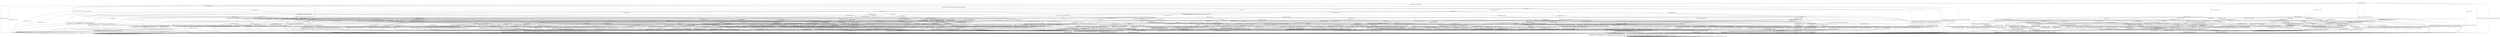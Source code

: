 digraph h23 {
s0 [label="s0"];
s1 [label="s1"];
s2 [label="s2"];
s6 [label="s6"];
s8 [label="s8"];
s20 [label="s20"];
s36 [label="s36"];
s79 [label="s79"];
s3 [label="s3"];
s4 [label="s4"];
s7 [label="s7"];
s9 [label="s9"];
s15 [label="s15"];
s16 [label="s16"];
s25 [label="s25"];
s28 [label="s28"];
s57 [label="s57"];
s58 [label="s58"];
s80 [label="s80"];
s84 [label="s84"];
s86 [label="s86"];
s90 [label="s90"];
s94 [label="s94"];
s5 [label="s5"];
s10 [label="s10"];
s21 [label="s21"];
s22 [label="s22"];
s26 [label="s26"];
s27 [label="s27"];
s31 [label="s31"];
s38 [label="s38"];
s54 [label="s54"];
s60 [label="s60"];
s62 [label="s62"];
s81 [label="s81"];
s82 [label="s82"];
s83 [label="s83"];
s85 [label="s85"];
s87 [label="s87"];
s91 [label="s91"];
s92 [label="s92"];
s93 [label="s93"];
s95 [label="s95"];
s97 [label="s97"];
s11 [label="s11"];
s12 [label="s12"];
s17 [label="s17"];
s40 [label="s40"];
s43 [label="s43"];
s55 [label="s55"];
s59 [label="s59"];
s61 [label="s61"];
s63 [label="s63"];
s64 [label="s64"];
s65 [label="s65"];
s67 [label="s67"];
s88 [label="s88"];
s89 [label="s89"];
s96 [label="s96"];
s98 [label="s98"];
s99 [label="s99"];
s13 [label="s13"];
s14 [label="s14"];
s18 [label="s18"];
s19 [label="s19"];
s23 [label="s23"];
s24 [label="s24"];
s29 [label="s29"];
s30 [label="s30"];
s32 [label="s32"];
s37 [label="s37"];
s44 [label="s44"];
s68 [label="s68"];
s69 [label="s69"];
s71 [label="s71"];
s73 [label="s73"];
s33 [label="s33"];
s34 [label="s34"];
s39 [label="s39"];
s41 [label="s41"];
s42 [label="s42"];
s45 [label="s45"];
s46 [label="s46"];
s48 [label="s48"];
s49 [label="s49"];
s50 [label="s50"];
s56 [label="s56"];
s66 [label="s66"];
s70 [label="s70"];
s72 [label="s72"];
s74 [label="s74"];
s35 [label="s35"];
s47 [label="s47"];
s51 [label="s51"];
s52 [label="s52"];
s75 [label="s75"];
s76 [label="s76"];
s77 [label="s77"];
s53 [label="s53"];
s78 [label="s78"];
s0 -> s1 [label="RSA_CLIENT_HELLO / HELLO_VERIFY_REQUEST"];
s0 -> s2 [label="RSA_CLIENT_KEY_EXCHANGE / TIMEOUT"];
s0 -> s8 [label="CHANGE_CIPHER_SPEC / TIMEOUT"];
s0 -> s36 [label="FINISHED / TIMEOUT"];
s0 -> s0 [label="APPLICATION / TIMEOUT"];
s0 -> s79 [label="CERTIFICATE / TIMEOUT"];
s0 -> s20 [label="EMPTY_CERTIFICATE / TIMEOUT"];
s0 -> s36 [label="CERTIFICATE_VERIFY / TIMEOUT"];
s0 -> s6 [label="Alert(WARNING,CLOSE_NOTIFY) / TIMEOUT"];
s0 -> s6 [label="Alert(FATAL,UNEXPECTED_MESSAGE) / TIMEOUT"];
s1 -> s3 [label="RSA_CLIENT_HELLO / SERVER_HELLO,CERTIFICATE,CERTIFICATE_REQUEST,SERVER_HELLO_DONE"];
s1 -> s4 [label="RSA_CLIENT_KEY_EXCHANGE / TIMEOUT"];
s1 -> s8 [label="CHANGE_CIPHER_SPEC / TIMEOUT"];
s1 -> s9 [label="FINISHED / TIMEOUT"];
s1 -> s1 [label="APPLICATION / TIMEOUT"];
s1 -> s25 [label="CERTIFICATE / TIMEOUT"];
s1 -> s15 [label="EMPTY_CERTIFICATE / TIMEOUT"];
s1 -> s9 [label="CERTIFICATE_VERIFY / TIMEOUT"];
s1 -> s6 [label="Alert(WARNING,CLOSE_NOTIFY) / Alert(WARNING,CLOSE_NOTIFY)"];
s1 -> s6 [label="Alert(FATAL,UNEXPECTED_MESSAGE) / TIMEOUT"];
s2 -> s57 [label="RSA_CLIENT_HELLO / TIMEOUT"];
s2 -> s36 [label="RSA_CLIENT_KEY_EXCHANGE / TIMEOUT"];
s2 -> s16 [label="CHANGE_CIPHER_SPEC / TIMEOUT"];
s2 -> s28 [label="FINISHED / TIMEOUT"];
s2 -> s2 [label="APPLICATION / TIMEOUT"];
s2 -> s80 [label="CERTIFICATE / TIMEOUT"];
s2 -> s80 [label="EMPTY_CERTIFICATE / TIMEOUT"];
s2 -> s90 [label="CERTIFICATE_VERIFY / TIMEOUT"];
s2 -> s6 [label="Alert(WARNING,CLOSE_NOTIFY) / TIMEOUT"];
s2 -> s6 [label="Alert(FATAL,UNEXPECTED_MESSAGE) / TIMEOUT"];
s6 -> s7 [label="RSA_CLIENT_HELLO / TIMEOUT"];
s6 -> s7 [label="RSA_CLIENT_KEY_EXCHANGE / TIMEOUT"];
s6 -> s7 [label="CHANGE_CIPHER_SPEC / TIMEOUT"];
s6 -> s7 [label="FINISHED / TIMEOUT"];
s6 -> s7 [label="APPLICATION / TIMEOUT"];
s6 -> s7 [label="CERTIFICATE / TIMEOUT"];
s6 -> s7 [label="EMPTY_CERTIFICATE / TIMEOUT"];
s6 -> s7 [label="CERTIFICATE_VERIFY / TIMEOUT"];
s6 -> s7 [label="Alert(WARNING,CLOSE_NOTIFY) / TIMEOUT"];
s6 -> s7 [label="Alert(FATAL,UNEXPECTED_MESSAGE) / TIMEOUT"];
s8 -> s8 [label="RSA_CLIENT_HELLO / TIMEOUT"];
s8 -> s8 [label="RSA_CLIENT_KEY_EXCHANGE / TIMEOUT"];
s8 -> s8 [label="CHANGE_CIPHER_SPEC / TIMEOUT"];
s8 -> s8 [label="FINISHED / TIMEOUT"];
s8 -> s8 [label="APPLICATION / TIMEOUT"];
s8 -> s8 [label="CERTIFICATE / TIMEOUT"];
s8 -> s8 [label="EMPTY_CERTIFICATE / TIMEOUT"];
s8 -> s8 [label="CERTIFICATE_VERIFY / TIMEOUT"];
s8 -> s8 [label="Alert(WARNING,CLOSE_NOTIFY) / TIMEOUT"];
s8 -> s8 [label="Alert(FATAL,UNEXPECTED_MESSAGE) / TIMEOUT"];
s20 -> s94 [label="RSA_CLIENT_HELLO / TIMEOUT"];
s20 -> s80 [label="RSA_CLIENT_KEY_EXCHANGE / TIMEOUT"];
s20 -> s16 [label="CHANGE_CIPHER_SPEC / TIMEOUT"];
s20 -> s58 [label="FINISHED / TIMEOUT"];
s20 -> s20 [label="APPLICATION / TIMEOUT"];
s20 -> s36 [label="CERTIFICATE / TIMEOUT"];
s20 -> s36 [label="EMPTY_CERTIFICATE / TIMEOUT"];
s20 -> s84 [label="CERTIFICATE_VERIFY / TIMEOUT"];
s20 -> s6 [label="Alert(WARNING,CLOSE_NOTIFY) / TIMEOUT"];
s20 -> s6 [label="Alert(FATAL,UNEXPECTED_MESSAGE) / TIMEOUT"];
s36 -> s36 [label="RSA_CLIENT_HELLO / TIMEOUT"];
s36 -> s36 [label="RSA_CLIENT_KEY_EXCHANGE / TIMEOUT"];
s36 -> s8 [label="CHANGE_CIPHER_SPEC / TIMEOUT"];
s36 -> s36 [label="FINISHED / TIMEOUT"];
s36 -> s36 [label="APPLICATION / TIMEOUT"];
s36 -> s36 [label="CERTIFICATE / TIMEOUT"];
s36 -> s36 [label="EMPTY_CERTIFICATE / TIMEOUT"];
s36 -> s36 [label="CERTIFICATE_VERIFY / TIMEOUT"];
s36 -> s6 [label="Alert(WARNING,CLOSE_NOTIFY) / TIMEOUT"];
s36 -> s6 [label="Alert(FATAL,UNEXPECTED_MESSAGE) / TIMEOUT"];
s79 -> s79 [label="RSA_CLIENT_HELLO / TIMEOUT"];
s79 -> s86 [label="RSA_CLIENT_KEY_EXCHANGE / TIMEOUT"];
s79 -> s8 [label="CHANGE_CIPHER_SPEC / TIMEOUT"];
s79 -> s79 [label="FINISHED / TIMEOUT"];
s79 -> s79 [label="APPLICATION / TIMEOUT"];
s79 -> s36 [label="CERTIFICATE / TIMEOUT"];
s79 -> s36 [label="EMPTY_CERTIFICATE / TIMEOUT"];
s79 -> s84 [label="CERTIFICATE_VERIFY / TIMEOUT"];
s79 -> s6 [label="Alert(WARNING,CLOSE_NOTIFY) / TIMEOUT"];
s79 -> s6 [label="Alert(FATAL,UNEXPECTED_MESSAGE) / TIMEOUT"];
s3 -> s6 [label="RSA_CLIENT_HELLO / Alert(FATAL,UNEXPECTED_MESSAGE)"];
s3 -> s10 [label="RSA_CLIENT_KEY_EXCHANGE / TIMEOUT"];
s3 -> s8 [label="CHANGE_CIPHER_SPEC / TIMEOUT"];
s3 -> s9 [label="FINISHED / TIMEOUT"];
s3 -> s3 [label="APPLICATION / TIMEOUT"];
s3 -> s60 [label="CERTIFICATE / TIMEOUT"];
s3 -> s26 [label="EMPTY_CERTIFICATE / TIMEOUT"];
s3 -> s9 [label="CERTIFICATE_VERIFY / TIMEOUT"];
s3 -> s6 [label="Alert(WARNING,CLOSE_NOTIFY) / Alert(WARNING,CLOSE_NOTIFY)"];
s3 -> s6 [label="Alert(FATAL,UNEXPECTED_MESSAGE) / TIMEOUT"];
s4 -> s21 [label="RSA_CLIENT_HELLO / TIMEOUT"];
s4 -> s9 [label="RSA_CLIENT_KEY_EXCHANGE / TIMEOUT"];
s4 -> s5 [label="CHANGE_CIPHER_SPEC / TIMEOUT"];
s4 -> s22 [label="FINISHED / TIMEOUT"];
s4 -> s4 [label="APPLICATION / TIMEOUT"];
s4 -> s27 [label="CERTIFICATE / TIMEOUT"];
s4 -> s27 [label="EMPTY_CERTIFICATE / TIMEOUT"];
s4 -> s54 [label="CERTIFICATE_VERIFY / TIMEOUT"];
s4 -> s6 [label="Alert(WARNING,CLOSE_NOTIFY) / Alert(WARNING,CLOSE_NOTIFY)"];
s4 -> s6 [label="Alert(FATAL,UNEXPECTED_MESSAGE) / TIMEOUT"];
s7 -> s7 [label="RSA_CLIENT_HELLO / SOCKET_CLOSED"];
s7 -> s7 [label="RSA_CLIENT_KEY_EXCHANGE / SOCKET_CLOSED"];
s7 -> s7 [label="CHANGE_CIPHER_SPEC / SOCKET_CLOSED"];
s7 -> s7 [label="FINISHED / SOCKET_CLOSED"];
s7 -> s7 [label="APPLICATION / SOCKET_CLOSED"];
s7 -> s7 [label="CERTIFICATE / SOCKET_CLOSED"];
s7 -> s7 [label="EMPTY_CERTIFICATE / SOCKET_CLOSED"];
s7 -> s7 [label="CERTIFICATE_VERIFY / SOCKET_CLOSED"];
s7 -> s7 [label="Alert(WARNING,CLOSE_NOTIFY) / SOCKET_CLOSED"];
s7 -> s7 [label="Alert(FATAL,UNEXPECTED_MESSAGE) / SOCKET_CLOSED"];
s9 -> s9 [label="RSA_CLIENT_HELLO / TIMEOUT"];
s9 -> s9 [label="RSA_CLIENT_KEY_EXCHANGE / TIMEOUT"];
s9 -> s8 [label="CHANGE_CIPHER_SPEC / TIMEOUT"];
s9 -> s9 [label="FINISHED / TIMEOUT"];
s9 -> s9 [label="APPLICATION / TIMEOUT"];
s9 -> s9 [label="CERTIFICATE / TIMEOUT"];
s9 -> s9 [label="EMPTY_CERTIFICATE / TIMEOUT"];
s9 -> s9 [label="CERTIFICATE_VERIFY / TIMEOUT"];
s9 -> s6 [label="Alert(WARNING,CLOSE_NOTIFY) / Alert(WARNING,CLOSE_NOTIFY)"];
s9 -> s6 [label="Alert(FATAL,UNEXPECTED_MESSAGE) / TIMEOUT"];
s15 -> s38 [label="RSA_CLIENT_HELLO / TIMEOUT"];
s15 -> s27 [label="RSA_CLIENT_KEY_EXCHANGE / TIMEOUT"];
s15 -> s5 [label="CHANGE_CIPHER_SPEC / TIMEOUT"];
s15 -> s31 [label="FINISHED / TIMEOUT"];
s15 -> s15 [label="APPLICATION / TIMEOUT"];
s15 -> s9 [label="CERTIFICATE / TIMEOUT"];
s15 -> s9 [label="EMPTY_CERTIFICATE / TIMEOUT"];
s15 -> s62 [label="CERTIFICATE_VERIFY / TIMEOUT"];
s15 -> s6 [label="Alert(WARNING,CLOSE_NOTIFY) / Alert(WARNING,CLOSE_NOTIFY)"];
s15 -> s6 [label="Alert(FATAL,UNEXPECTED_MESSAGE) / TIMEOUT"];
s16 -> s6 [label="RSA_CLIENT_HELLO / TIMEOUT"];
s16 -> s6 [label="RSA_CLIENT_KEY_EXCHANGE / TIMEOUT"];
s16 -> s8 [label="CHANGE_CIPHER_SPEC / TIMEOUT"];
s16 -> s6 [label="FINISHED / TIMEOUT"];
s16 -> s16 [label="APPLICATION / TIMEOUT"];
s16 -> s6 [label="CERTIFICATE / TIMEOUT"];
s16 -> s6 [label="EMPTY_CERTIFICATE / TIMEOUT"];
s16 -> s6 [label="CERTIFICATE_VERIFY / TIMEOUT"];
s16 -> s16 [label="Alert(WARNING,CLOSE_NOTIFY) / TIMEOUT"];
s16 -> s16 [label="Alert(FATAL,UNEXPECTED_MESSAGE) / TIMEOUT"];
s25 -> s25 [label="RSA_CLIENT_HELLO / TIMEOUT"];
s25 -> s81 [label="RSA_CLIENT_KEY_EXCHANGE / TIMEOUT"];
s25 -> s8 [label="CHANGE_CIPHER_SPEC / TIMEOUT"];
s25 -> s87 [label="FINISHED / TIMEOUT"];
s25 -> s25 [label="APPLICATION / TIMEOUT"];
s25 -> s9 [label="CERTIFICATE / TIMEOUT"];
s25 -> s9 [label="EMPTY_CERTIFICATE / TIMEOUT"];
s25 -> s62 [label="CERTIFICATE_VERIFY / TIMEOUT"];
s25 -> s6 [label="Alert(WARNING,CLOSE_NOTIFY) / Alert(WARNING,CLOSE_NOTIFY)"];
s25 -> s6 [label="Alert(FATAL,UNEXPECTED_MESSAGE) / TIMEOUT"];
s28 -> s82 [label="RSA_CLIENT_HELLO / TIMEOUT"];
s28 -> s36 [label="RSA_CLIENT_KEY_EXCHANGE / TIMEOUT"];
s28 -> s16 [label="CHANGE_CIPHER_SPEC / TIMEOUT"];
s28 -> s36 [label="FINISHED / TIMEOUT"];
s28 -> s28 [label="APPLICATION / TIMEOUT"];
s28 -> s83 [label="CERTIFICATE / TIMEOUT"];
s28 -> s83 [label="EMPTY_CERTIFICATE / TIMEOUT"];
s28 -> s91 [label="CERTIFICATE_VERIFY / TIMEOUT"];
s28 -> s6 [label="Alert(WARNING,CLOSE_NOTIFY) / TIMEOUT"];
s28 -> s6 [label="Alert(FATAL,UNEXPECTED_MESSAGE) / TIMEOUT"];
s57 -> s36 [label="RSA_CLIENT_HELLO / TIMEOUT"];
s57 -> s36 [label="RSA_CLIENT_KEY_EXCHANGE / TIMEOUT"];
s57 -> s16 [label="CHANGE_CIPHER_SPEC / TIMEOUT"];
s57 -> s82 [label="FINISHED / TIMEOUT"];
s57 -> s57 [label="APPLICATION / TIMEOUT"];
s57 -> s92 [label="CERTIFICATE / TIMEOUT"];
s57 -> s92 [label="EMPTY_CERTIFICATE / TIMEOUT"];
s57 -> s90 [label="CERTIFICATE_VERIFY / TIMEOUT"];
s57 -> s6 [label="Alert(WARNING,CLOSE_NOTIFY) / TIMEOUT"];
s57 -> s6 [label="Alert(FATAL,UNEXPECTED_MESSAGE) / TIMEOUT"];
s58 -> s95 [label="RSA_CLIENT_HELLO / TIMEOUT"];
s58 -> s83 [label="RSA_CLIENT_KEY_EXCHANGE / TIMEOUT"];
s58 -> s16 [label="CHANGE_CIPHER_SPEC / TIMEOUT"];
s58 -> s36 [label="FINISHED / TIMEOUT"];
s58 -> s58 [label="APPLICATION / TIMEOUT"];
s58 -> s36 [label="CERTIFICATE / TIMEOUT"];
s58 -> s36 [label="EMPTY_CERTIFICATE / TIMEOUT"];
s58 -> s85 [label="CERTIFICATE_VERIFY / TIMEOUT"];
s58 -> s6 [label="Alert(WARNING,CLOSE_NOTIFY) / TIMEOUT"];
s58 -> s6 [label="Alert(FATAL,UNEXPECTED_MESSAGE) / TIMEOUT"];
s80 -> s92 [label="RSA_CLIENT_HELLO / TIMEOUT"];
s80 -> s36 [label="RSA_CLIENT_KEY_EXCHANGE / TIMEOUT"];
s80 -> s16 [label="CHANGE_CIPHER_SPEC / TIMEOUT"];
s80 -> s83 [label="FINISHED / TIMEOUT"];
s80 -> s80 [label="APPLICATION / TIMEOUT"];
s80 -> s36 [label="CERTIFICATE / TIMEOUT"];
s80 -> s36 [label="EMPTY_CERTIFICATE / TIMEOUT"];
s80 -> s97 [label="CERTIFICATE_VERIFY / TIMEOUT"];
s80 -> s6 [label="Alert(WARNING,CLOSE_NOTIFY) / TIMEOUT"];
s80 -> s6 [label="Alert(FATAL,UNEXPECTED_MESSAGE) / TIMEOUT"];
s84 -> s84 [label="RSA_CLIENT_HELLO / TIMEOUT"];
s84 -> s97 [label="RSA_CLIENT_KEY_EXCHANGE / TIMEOUT"];
s84 -> s16 [label="CHANGE_CIPHER_SPEC / TIMEOUT"];
s84 -> s85 [label="FINISHED / TIMEOUT"];
s84 -> s84 [label="APPLICATION / TIMEOUT"];
s84 -> s36 [label="CERTIFICATE / TIMEOUT"];
s84 -> s36 [label="EMPTY_CERTIFICATE / TIMEOUT"];
s84 -> s36 [label="CERTIFICATE_VERIFY / TIMEOUT"];
s84 -> s6 [label="Alert(WARNING,CLOSE_NOTIFY) / TIMEOUT"];
s84 -> s6 [label="Alert(FATAL,UNEXPECTED_MESSAGE) / TIMEOUT"];
s86 -> s86 [label="RSA_CLIENT_HELLO / TIMEOUT"];
s86 -> s36 [label="RSA_CLIENT_KEY_EXCHANGE / TIMEOUT"];
s86 -> s8 [label="CHANGE_CIPHER_SPEC / TIMEOUT"];
s86 -> s93 [label="FINISHED / TIMEOUT"];
s86 -> s86 [label="APPLICATION / TIMEOUT"];
s86 -> s36 [label="CERTIFICATE / TIMEOUT"];
s86 -> s36 [label="EMPTY_CERTIFICATE / TIMEOUT"];
s86 -> s97 [label="CERTIFICATE_VERIFY / TIMEOUT"];
s86 -> s6 [label="Alert(WARNING,CLOSE_NOTIFY) / TIMEOUT"];
s86 -> s6 [label="Alert(FATAL,UNEXPECTED_MESSAGE) / TIMEOUT"];
s90 -> s90 [label="RSA_CLIENT_HELLO / TIMEOUT"];
s90 -> s36 [label="RSA_CLIENT_KEY_EXCHANGE / TIMEOUT"];
s90 -> s16 [label="CHANGE_CIPHER_SPEC / TIMEOUT"];
s90 -> s91 [label="FINISHED / TIMEOUT"];
s90 -> s90 [label="APPLICATION / TIMEOUT"];
s90 -> s97 [label="CERTIFICATE / TIMEOUT"];
s90 -> s97 [label="EMPTY_CERTIFICATE / TIMEOUT"];
s90 -> s36 [label="CERTIFICATE_VERIFY / TIMEOUT"];
s90 -> s6 [label="Alert(WARNING,CLOSE_NOTIFY) / TIMEOUT"];
s90 -> s6 [label="Alert(FATAL,UNEXPECTED_MESSAGE) / TIMEOUT"];
s94 -> s36 [label="RSA_CLIENT_HELLO / TIMEOUT"];
s94 -> s92 [label="RSA_CLIENT_KEY_EXCHANGE / TIMEOUT"];
s94 -> s16 [label="CHANGE_CIPHER_SPEC / TIMEOUT"];
s94 -> s95 [label="FINISHED / TIMEOUT"];
s94 -> s94 [label="APPLICATION / TIMEOUT"];
s94 -> s36 [label="CERTIFICATE / TIMEOUT"];
s94 -> s36 [label="EMPTY_CERTIFICATE / TIMEOUT"];
s94 -> s84 [label="CERTIFICATE_VERIFY / TIMEOUT"];
s94 -> s6 [label="Alert(WARNING,CLOSE_NOTIFY) / TIMEOUT"];
s94 -> s6 [label="Alert(FATAL,UNEXPECTED_MESSAGE) / TIMEOUT"];
s5 -> s6 [label="RSA_CLIENT_HELLO / Alert(FATAL,UNEXPECTED_MESSAGE)"];
s5 -> s6 [label="RSA_CLIENT_KEY_EXCHANGE / Alert(FATAL,UNEXPECTED_MESSAGE)"];
s5 -> s8 [label="CHANGE_CIPHER_SPEC / TIMEOUT"];
s5 -> s6 [label="FINISHED / Alert(FATAL,UNEXPECTED_MESSAGE)"];
s5 -> s5 [label="APPLICATION / TIMEOUT"];
s5 -> s6 [label="CERTIFICATE / Alert(FATAL,UNEXPECTED_MESSAGE)"];
s5 -> s6 [label="EMPTY_CERTIFICATE / Alert(FATAL,UNEXPECTED_MESSAGE)"];
s5 -> s6 [label="CERTIFICATE_VERIFY / Alert(FATAL,UNEXPECTED_MESSAGE)"];
s5 -> s5 [label="Alert(WARNING,CLOSE_NOTIFY) / TIMEOUT"];
s5 -> s5 [label="Alert(FATAL,UNEXPECTED_MESSAGE) / TIMEOUT"];
s10 -> s21 [label="RSA_CLIENT_HELLO / TIMEOUT"];
s10 -> s9 [label="RSA_CLIENT_KEY_EXCHANGE / TIMEOUT"];
s10 -> s11 [label="CHANGE_CIPHER_SPEC / TIMEOUT"];
s10 -> s22 [label="FINISHED / TIMEOUT"];
s10 -> s10 [label="APPLICATION / TIMEOUT"];
s10 -> s17 [label="CERTIFICATE / TIMEOUT"];
s10 -> s61 [label="EMPTY_CERTIFICATE / TIMEOUT"];
s10 -> s12 [label="CERTIFICATE_VERIFY / TIMEOUT"];
s10 -> s6 [label="Alert(WARNING,CLOSE_NOTIFY) / Alert(WARNING,CLOSE_NOTIFY)"];
s10 -> s6 [label="Alert(FATAL,UNEXPECTED_MESSAGE) / TIMEOUT"];
s21 -> s9 [label="RSA_CLIENT_HELLO / TIMEOUT"];
s21 -> s9 [label="RSA_CLIENT_KEY_EXCHANGE / TIMEOUT"];
s21 -> s5 [label="CHANGE_CIPHER_SPEC / TIMEOUT"];
s21 -> s40 [label="FINISHED / TIMEOUT"];
s21 -> s21 [label="APPLICATION / TIMEOUT"];
s21 -> s44 [label="CERTIFICATE / TIMEOUT"];
s21 -> s44 [label="EMPTY_CERTIFICATE / TIMEOUT"];
s21 -> s55 [label="CERTIFICATE_VERIFY / TIMEOUT"];
s21 -> s6 [label="Alert(WARNING,CLOSE_NOTIFY) / Alert(WARNING,CLOSE_NOTIFY)"];
s21 -> s6 [label="Alert(FATAL,UNEXPECTED_MESSAGE) / TIMEOUT"];
s22 -> s40 [label="RSA_CLIENT_HELLO / TIMEOUT"];
s22 -> s9 [label="RSA_CLIENT_KEY_EXCHANGE / TIMEOUT"];
s22 -> s5 [label="CHANGE_CIPHER_SPEC / TIMEOUT"];
s22 -> s9 [label="FINISHED / TIMEOUT"];
s22 -> s22 [label="APPLICATION / TIMEOUT"];
s22 -> s32 [label="CERTIFICATE / TIMEOUT"];
s22 -> s32 [label="EMPTY_CERTIFICATE / TIMEOUT"];
s22 -> s59 [label="CERTIFICATE_VERIFY / TIMEOUT"];
s22 -> s6 [label="Alert(WARNING,CLOSE_NOTIFY) / Alert(WARNING,CLOSE_NOTIFY)"];
s22 -> s6 [label="Alert(FATAL,UNEXPECTED_MESSAGE) / TIMEOUT"];
s26 -> s38 [label="RSA_CLIENT_HELLO / TIMEOUT"];
s26 -> s61 [label="RSA_CLIENT_KEY_EXCHANGE / TIMEOUT"];
s26 -> s5 [label="CHANGE_CIPHER_SPEC / TIMEOUT"];
s26 -> s31 [label="FINISHED / TIMEOUT"];
s26 -> s26 [label="APPLICATION / TIMEOUT"];
s26 -> s9 [label="CERTIFICATE / TIMEOUT"];
s26 -> s9 [label="EMPTY_CERTIFICATE / TIMEOUT"];
s26 -> s64 [label="CERTIFICATE_VERIFY / TIMEOUT"];
s26 -> s6 [label="Alert(WARNING,CLOSE_NOTIFY) / Alert(WARNING,CLOSE_NOTIFY)"];
s26 -> s6 [label="Alert(FATAL,UNEXPECTED_MESSAGE) / TIMEOUT"];
s27 -> s44 [label="RSA_CLIENT_HELLO / TIMEOUT"];
s27 -> s9 [label="RSA_CLIENT_KEY_EXCHANGE / TIMEOUT"];
s27 -> s5 [label="CHANGE_CIPHER_SPEC / TIMEOUT"];
s27 -> s32 [label="FINISHED / TIMEOUT"];
s27 -> s27 [label="APPLICATION / TIMEOUT"];
s27 -> s9 [label="CERTIFICATE / TIMEOUT"];
s27 -> s9 [label="EMPTY_CERTIFICATE / TIMEOUT"];
s27 -> s65 [label="CERTIFICATE_VERIFY / TIMEOUT"];
s27 -> s6 [label="Alert(WARNING,CLOSE_NOTIFY) / Alert(WARNING,CLOSE_NOTIFY)"];
s27 -> s6 [label="Alert(FATAL,UNEXPECTED_MESSAGE) / TIMEOUT"];
s31 -> s43 [label="RSA_CLIENT_HELLO / TIMEOUT"];
s31 -> s32 [label="RSA_CLIENT_KEY_EXCHANGE / TIMEOUT"];
s31 -> s5 [label="CHANGE_CIPHER_SPEC / TIMEOUT"];
s31 -> s9 [label="FINISHED / TIMEOUT"];
s31 -> s31 [label="APPLICATION / TIMEOUT"];
s31 -> s9 [label="CERTIFICATE / TIMEOUT"];
s31 -> s9 [label="EMPTY_CERTIFICATE / TIMEOUT"];
s31 -> s63 [label="CERTIFICATE_VERIFY / TIMEOUT"];
s31 -> s6 [label="Alert(WARNING,CLOSE_NOTIFY) / Alert(WARNING,CLOSE_NOTIFY)"];
s31 -> s6 [label="Alert(FATAL,UNEXPECTED_MESSAGE) / TIMEOUT"];
s38 -> s9 [label="RSA_CLIENT_HELLO / TIMEOUT"];
s38 -> s44 [label="RSA_CLIENT_KEY_EXCHANGE / TIMEOUT"];
s38 -> s5 [label="CHANGE_CIPHER_SPEC / TIMEOUT"];
s38 -> s43 [label="FINISHED / TIMEOUT"];
s38 -> s38 [label="APPLICATION / TIMEOUT"];
s38 -> s9 [label="CERTIFICATE / TIMEOUT"];
s38 -> s9 [label="EMPTY_CERTIFICATE / TIMEOUT"];
s38 -> s67 [label="CERTIFICATE_VERIFY / TIMEOUT"];
s38 -> s6 [label="Alert(WARNING,CLOSE_NOTIFY) / Alert(WARNING,CLOSE_NOTIFY)"];
s38 -> s6 [label="Alert(FATAL,UNEXPECTED_MESSAGE) / TIMEOUT"];
s54 -> s55 [label="RSA_CLIENT_HELLO / TIMEOUT"];
s54 -> s9 [label="RSA_CLIENT_KEY_EXCHANGE / TIMEOUT"];
s54 -> s5 [label="CHANGE_CIPHER_SPEC / TIMEOUT"];
s54 -> s59 [label="FINISHED / TIMEOUT"];
s54 -> s54 [label="APPLICATION / TIMEOUT"];
s54 -> s65 [label="CERTIFICATE / TIMEOUT"];
s54 -> s65 [label="EMPTY_CERTIFICATE / TIMEOUT"];
s54 -> s9 [label="CERTIFICATE_VERIFY / TIMEOUT"];
s54 -> s6 [label="Alert(WARNING,CLOSE_NOTIFY) / Alert(WARNING,CLOSE_NOTIFY)"];
s54 -> s6 [label="Alert(FATAL,UNEXPECTED_MESSAGE) / TIMEOUT"];
s60 -> s25 [label="RSA_CLIENT_HELLO / TIMEOUT"];
s60 -> s9 [label="RSA_CLIENT_KEY_EXCHANGE / TIMEOUT"];
s60 -> s8 [label="CHANGE_CIPHER_SPEC / TIMEOUT"];
s60 -> s87 [label="FINISHED / TIMEOUT"];
s60 -> s60 [label="APPLICATION / TIMEOUT"];
s60 -> s9 [label="CERTIFICATE / TIMEOUT"];
s60 -> s9 [label="EMPTY_CERTIFICATE / TIMEOUT"];
s60 -> s96 [label="CERTIFICATE_VERIFY / TIMEOUT"];
s60 -> s6 [label="Alert(WARNING,CLOSE_NOTIFY) / Alert(WARNING,CLOSE_NOTIFY)"];
s60 -> s6 [label="Alert(FATAL,UNEXPECTED_MESSAGE) / TIMEOUT"];
s62 -> s67 [label="RSA_CLIENT_HELLO / TIMEOUT"];
s62 -> s65 [label="RSA_CLIENT_KEY_EXCHANGE / TIMEOUT"];
s62 -> s5 [label="CHANGE_CIPHER_SPEC / TIMEOUT"];
s62 -> s63 [label="FINISHED / TIMEOUT"];
s62 -> s62 [label="APPLICATION / TIMEOUT"];
s62 -> s9 [label="CERTIFICATE / TIMEOUT"];
s62 -> s9 [label="EMPTY_CERTIFICATE / TIMEOUT"];
s62 -> s9 [label="CERTIFICATE_VERIFY / TIMEOUT"];
s62 -> s6 [label="Alert(WARNING,CLOSE_NOTIFY) / Alert(WARNING,CLOSE_NOTIFY)"];
s62 -> s6 [label="Alert(FATAL,UNEXPECTED_MESSAGE) / TIMEOUT"];
s81 -> s81 [label="RSA_CLIENT_HELLO / TIMEOUT"];
s81 -> s9 [label="RSA_CLIENT_KEY_EXCHANGE / TIMEOUT"];
s81 -> s8 [label="CHANGE_CIPHER_SPEC / TIMEOUT"];
s81 -> s88 [label="FINISHED / TIMEOUT"];
s81 -> s81 [label="APPLICATION / TIMEOUT"];
s81 -> s9 [label="CERTIFICATE / TIMEOUT"];
s81 -> s9 [label="EMPTY_CERTIFICATE / TIMEOUT"];
s81 -> s65 [label="CERTIFICATE_VERIFY / TIMEOUT"];
s81 -> s6 [label="Alert(WARNING,CLOSE_NOTIFY) / Alert(WARNING,CLOSE_NOTIFY)"];
s81 -> s6 [label="Alert(FATAL,UNEXPECTED_MESSAGE) / TIMEOUT"];
s82 -> s36 [label="RSA_CLIENT_HELLO / TIMEOUT"];
s82 -> s36 [label="RSA_CLIENT_KEY_EXCHANGE / TIMEOUT"];
s82 -> s16 [label="CHANGE_CIPHER_SPEC / TIMEOUT"];
s82 -> s36 [label="FINISHED / TIMEOUT"];
s82 -> s82 [label="APPLICATION / TIMEOUT"];
s82 -> s98 [label="CERTIFICATE / TIMEOUT"];
s82 -> s98 [label="EMPTY_CERTIFICATE / TIMEOUT"];
s82 -> s91 [label="CERTIFICATE_VERIFY / TIMEOUT"];
s82 -> s6 [label="Alert(WARNING,CLOSE_NOTIFY) / TIMEOUT"];
s82 -> s6 [label="Alert(FATAL,UNEXPECTED_MESSAGE) / TIMEOUT"];
s83 -> s98 [label="RSA_CLIENT_HELLO / TIMEOUT"];
s83 -> s36 [label="RSA_CLIENT_KEY_EXCHANGE / TIMEOUT"];
s83 -> s16 [label="CHANGE_CIPHER_SPEC / TIMEOUT"];
s83 -> s36 [label="FINISHED / TIMEOUT"];
s83 -> s83 [label="APPLICATION / TIMEOUT"];
s83 -> s36 [label="CERTIFICATE / TIMEOUT"];
s83 -> s36 [label="EMPTY_CERTIFICATE / TIMEOUT"];
s83 -> s99 [label="CERTIFICATE_VERIFY / TIMEOUT"];
s83 -> s6 [label="Alert(WARNING,CLOSE_NOTIFY) / TIMEOUT"];
s83 -> s6 [label="Alert(FATAL,UNEXPECTED_MESSAGE) / TIMEOUT"];
s85 -> s85 [label="RSA_CLIENT_HELLO / TIMEOUT"];
s85 -> s99 [label="RSA_CLIENT_KEY_EXCHANGE / TIMEOUT"];
s85 -> s16 [label="CHANGE_CIPHER_SPEC / TIMEOUT"];
s85 -> s36 [label="FINISHED / TIMEOUT"];
s85 -> s85 [label="APPLICATION / TIMEOUT"];
s85 -> s36 [label="CERTIFICATE / TIMEOUT"];
s85 -> s36 [label="EMPTY_CERTIFICATE / TIMEOUT"];
s85 -> s36 [label="CERTIFICATE_VERIFY / TIMEOUT"];
s85 -> s6 [label="Alert(WARNING,CLOSE_NOTIFY) / TIMEOUT"];
s85 -> s6 [label="Alert(FATAL,UNEXPECTED_MESSAGE) / TIMEOUT"];
s87 -> s89 [label="RSA_CLIENT_HELLO / TIMEOUT"];
s87 -> s88 [label="RSA_CLIENT_KEY_EXCHANGE / TIMEOUT"];
s87 -> s8 [label="CHANGE_CIPHER_SPEC / TIMEOUT"];
s87 -> s9 [label="FINISHED / TIMEOUT"];
s87 -> s87 [label="APPLICATION / TIMEOUT"];
s87 -> s9 [label="CERTIFICATE / TIMEOUT"];
s87 -> s9 [label="EMPTY_CERTIFICATE / TIMEOUT"];
s87 -> s63 [label="CERTIFICATE_VERIFY / TIMEOUT"];
s87 -> s6 [label="Alert(WARNING,CLOSE_NOTIFY) / Alert(WARNING,CLOSE_NOTIFY)"];
s87 -> s6 [label="Alert(FATAL,UNEXPECTED_MESSAGE) / TIMEOUT"];
s91 -> s91 [label="RSA_CLIENT_HELLO / TIMEOUT"];
s91 -> s36 [label="RSA_CLIENT_KEY_EXCHANGE / TIMEOUT"];
s91 -> s16 [label="CHANGE_CIPHER_SPEC / TIMEOUT"];
s91 -> s36 [label="FINISHED / TIMEOUT"];
s91 -> s91 [label="APPLICATION / TIMEOUT"];
s91 -> s99 [label="CERTIFICATE / TIMEOUT"];
s91 -> s99 [label="EMPTY_CERTIFICATE / TIMEOUT"];
s91 -> s36 [label="CERTIFICATE_VERIFY / TIMEOUT"];
s91 -> s6 [label="Alert(WARNING,CLOSE_NOTIFY) / TIMEOUT"];
s91 -> s6 [label="Alert(FATAL,UNEXPECTED_MESSAGE) / TIMEOUT"];
s92 -> s36 [label="RSA_CLIENT_HELLO / TIMEOUT"];
s92 -> s36 [label="RSA_CLIENT_KEY_EXCHANGE / TIMEOUT"];
s92 -> s16 [label="CHANGE_CIPHER_SPEC / TIMEOUT"];
s92 -> s98 [label="FINISHED / TIMEOUT"];
s92 -> s92 [label="APPLICATION / TIMEOUT"];
s92 -> s36 [label="CERTIFICATE / TIMEOUT"];
s92 -> s36 [label="EMPTY_CERTIFICATE / TIMEOUT"];
s92 -> s97 [label="CERTIFICATE_VERIFY / TIMEOUT"];
s92 -> s6 [label="Alert(WARNING,CLOSE_NOTIFY) / TIMEOUT"];
s92 -> s6 [label="Alert(FATAL,UNEXPECTED_MESSAGE) / TIMEOUT"];
s93 -> s93 [label="RSA_CLIENT_HELLO / TIMEOUT"];
s93 -> s36 [label="RSA_CLIENT_KEY_EXCHANGE / TIMEOUT"];
s93 -> s8 [label="CHANGE_CIPHER_SPEC / TIMEOUT"];
s93 -> s36 [label="FINISHED / TIMEOUT"];
s93 -> s93 [label="APPLICATION / TIMEOUT"];
s93 -> s36 [label="CERTIFICATE / TIMEOUT"];
s93 -> s36 [label="EMPTY_CERTIFICATE / TIMEOUT"];
s93 -> s99 [label="CERTIFICATE_VERIFY / TIMEOUT"];
s93 -> s6 [label="Alert(WARNING,CLOSE_NOTIFY) / TIMEOUT"];
s93 -> s6 [label="Alert(FATAL,UNEXPECTED_MESSAGE) / TIMEOUT"];
s95 -> s36 [label="RSA_CLIENT_HELLO / TIMEOUT"];
s95 -> s98 [label="RSA_CLIENT_KEY_EXCHANGE / TIMEOUT"];
s95 -> s16 [label="CHANGE_CIPHER_SPEC / TIMEOUT"];
s95 -> s36 [label="FINISHED / TIMEOUT"];
s95 -> s95 [label="APPLICATION / TIMEOUT"];
s95 -> s36 [label="CERTIFICATE / TIMEOUT"];
s95 -> s36 [label="EMPTY_CERTIFICATE / TIMEOUT"];
s95 -> s85 [label="CERTIFICATE_VERIFY / TIMEOUT"];
s95 -> s6 [label="Alert(WARNING,CLOSE_NOTIFY) / TIMEOUT"];
s95 -> s6 [label="Alert(FATAL,UNEXPECTED_MESSAGE) / TIMEOUT"];
s97 -> s97 [label="RSA_CLIENT_HELLO / TIMEOUT"];
s97 -> s36 [label="RSA_CLIENT_KEY_EXCHANGE / TIMEOUT"];
s97 -> s16 [label="CHANGE_CIPHER_SPEC / TIMEOUT"];
s97 -> s99 [label="FINISHED / TIMEOUT"];
s97 -> s97 [label="APPLICATION / TIMEOUT"];
s97 -> s36 [label="CERTIFICATE / TIMEOUT"];
s97 -> s36 [label="EMPTY_CERTIFICATE / TIMEOUT"];
s97 -> s36 [label="CERTIFICATE_VERIFY / TIMEOUT"];
s97 -> s6 [label="Alert(WARNING,CLOSE_NOTIFY) / TIMEOUT"];
s97 -> s6 [label="Alert(FATAL,UNEXPECTED_MESSAGE) / TIMEOUT"];
s11 -> s37 [label="RSA_CLIENT_HELLO / TIMEOUT"];
s11 -> s9 [label="RSA_CLIENT_KEY_EXCHANGE / TIMEOUT"];
s11 -> s8 [label="CHANGE_CIPHER_SPEC / TIMEOUT"];
s11 -> s13 [label="FINISHED / CHANGE_CIPHER_SPEC,FINISHED,CHANGE_CIPHER_SPEC,FINISHED"];
s11 -> s11 [label="APPLICATION / TIMEOUT"];
s11 -> s29 [label="CERTIFICATE / TIMEOUT"];
s11 -> s71 [label="EMPTY_CERTIFICATE / TIMEOUT"];
s11 -> s23 [label="CERTIFICATE_VERIFY / TIMEOUT"];
s11 -> s11 [label="Alert(WARNING,CLOSE_NOTIFY) / TIMEOUT"];
s11 -> s11 [label="Alert(FATAL,UNEXPECTED_MESSAGE) / TIMEOUT"];
s12 -> s18 [label="RSA_CLIENT_HELLO / TIMEOUT"];
s12 -> s9 [label="RSA_CLIENT_KEY_EXCHANGE / TIMEOUT"];
s12 -> s14 [label="CHANGE_CIPHER_SPEC / TIMEOUT"];
s12 -> s30 [label="FINISHED / TIMEOUT"];
s12 -> s12 [label="APPLICATION / TIMEOUT"];
s12 -> s24 [label="CERTIFICATE / TIMEOUT"];
s12 -> s24 [label="EMPTY_CERTIFICATE / TIMEOUT"];
s12 -> s9 [label="CERTIFICATE_VERIFY / TIMEOUT"];
s12 -> s6 [label="Alert(WARNING,CLOSE_NOTIFY) / Alert(WARNING,CLOSE_NOTIFY)"];
s12 -> s6 [label="Alert(FATAL,UNEXPECTED_MESSAGE) / TIMEOUT"];
s17 -> s44 [label="RSA_CLIENT_HELLO / TIMEOUT"];
s17 -> s9 [label="RSA_CLIENT_KEY_EXCHANGE / TIMEOUT"];
s17 -> s19 [label="CHANGE_CIPHER_SPEC / TIMEOUT"];
s17 -> s32 [label="FINISHED / TIMEOUT"];
s17 -> s17 [label="APPLICATION / TIMEOUT"];
s17 -> s9 [label="CERTIFICATE / TIMEOUT"];
s17 -> s9 [label="EMPTY_CERTIFICATE / TIMEOUT"];
s17 -> s17 [label="CERTIFICATE_VERIFY / TIMEOUT"];
s17 -> s6 [label="Alert(WARNING,CLOSE_NOTIFY) / Alert(WARNING,CLOSE_NOTIFY)"];
s17 -> s6 [label="Alert(FATAL,UNEXPECTED_MESSAGE) / TIMEOUT"];
s40 -> s9 [label="RSA_CLIENT_HELLO / TIMEOUT"];
s40 -> s9 [label="RSA_CLIENT_KEY_EXCHANGE / TIMEOUT"];
s40 -> s5 [label="CHANGE_CIPHER_SPEC / TIMEOUT"];
s40 -> s9 [label="FINISHED / TIMEOUT"];
s40 -> s40 [label="APPLICATION / TIMEOUT"];
s40 -> s50 [label="CERTIFICATE / TIMEOUT"];
s40 -> s50 [label="EMPTY_CERTIFICATE / TIMEOUT"];
s40 -> s73 [label="CERTIFICATE_VERIFY / TIMEOUT"];
s40 -> s6 [label="Alert(WARNING,CLOSE_NOTIFY) / Alert(WARNING,CLOSE_NOTIFY)"];
s40 -> s6 [label="Alert(FATAL,UNEXPECTED_MESSAGE) / TIMEOUT"];
s43 -> s9 [label="RSA_CLIENT_HELLO / TIMEOUT"];
s43 -> s50 [label="RSA_CLIENT_KEY_EXCHANGE / TIMEOUT"];
s43 -> s5 [label="CHANGE_CIPHER_SPEC / TIMEOUT"];
s43 -> s9 [label="FINISHED / TIMEOUT"];
s43 -> s43 [label="APPLICATION / TIMEOUT"];
s43 -> s9 [label="CERTIFICATE / TIMEOUT"];
s43 -> s9 [label="EMPTY_CERTIFICATE / TIMEOUT"];
s43 -> s68 [label="CERTIFICATE_VERIFY / TIMEOUT"];
s43 -> s6 [label="Alert(WARNING,CLOSE_NOTIFY) / Alert(WARNING,CLOSE_NOTIFY)"];
s43 -> s6 [label="Alert(FATAL,UNEXPECTED_MESSAGE) / TIMEOUT"];
s55 -> s9 [label="RSA_CLIENT_HELLO / TIMEOUT"];
s55 -> s9 [label="RSA_CLIENT_KEY_EXCHANGE / TIMEOUT"];
s55 -> s5 [label="CHANGE_CIPHER_SPEC / TIMEOUT"];
s55 -> s73 [label="FINISHED / TIMEOUT"];
s55 -> s55 [label="APPLICATION / TIMEOUT"];
s55 -> s74 [label="CERTIFICATE / TIMEOUT"];
s55 -> s74 [label="EMPTY_CERTIFICATE / TIMEOUT"];
s55 -> s9 [label="CERTIFICATE_VERIFY / TIMEOUT"];
s55 -> s6 [label="Alert(WARNING,CLOSE_NOTIFY) / Alert(WARNING,CLOSE_NOTIFY)"];
s55 -> s6 [label="Alert(FATAL,UNEXPECTED_MESSAGE) / TIMEOUT"];
s59 -> s73 [label="RSA_CLIENT_HELLO / TIMEOUT"];
s59 -> s9 [label="RSA_CLIENT_KEY_EXCHANGE / TIMEOUT"];
s59 -> s5 [label="CHANGE_CIPHER_SPEC / TIMEOUT"];
s59 -> s9 [label="FINISHED / TIMEOUT"];
s59 -> s59 [label="APPLICATION / TIMEOUT"];
s59 -> s66 [label="CERTIFICATE / TIMEOUT"];
s59 -> s66 [label="EMPTY_CERTIFICATE / TIMEOUT"];
s59 -> s9 [label="CERTIFICATE_VERIFY / TIMEOUT"];
s59 -> s6 [label="Alert(WARNING,CLOSE_NOTIFY) / Alert(WARNING,CLOSE_NOTIFY)"];
s59 -> s6 [label="Alert(FATAL,UNEXPECTED_MESSAGE) / TIMEOUT"];
s61 -> s44 [label="RSA_CLIENT_HELLO / TIMEOUT"];
s61 -> s9 [label="RSA_CLIENT_KEY_EXCHANGE / TIMEOUT"];
s61 -> s19 [label="CHANGE_CIPHER_SPEC / TIMEOUT"];
s61 -> s32 [label="FINISHED / TIMEOUT"];
s61 -> s61 [label="APPLICATION / TIMEOUT"];
s61 -> s9 [label="CERTIFICATE / TIMEOUT"];
s61 -> s9 [label="EMPTY_CERTIFICATE / TIMEOUT"];
s61 -> s24 [label="CERTIFICATE_VERIFY / TIMEOUT"];
s61 -> s6 [label="Alert(WARNING,CLOSE_NOTIFY) / Alert(WARNING,CLOSE_NOTIFY)"];
s61 -> s6 [label="Alert(FATAL,UNEXPECTED_MESSAGE) / TIMEOUT"];
s63 -> s68 [label="RSA_CLIENT_HELLO / TIMEOUT"];
s63 -> s66 [label="RSA_CLIENT_KEY_EXCHANGE / TIMEOUT"];
s63 -> s5 [label="CHANGE_CIPHER_SPEC / TIMEOUT"];
s63 -> s9 [label="FINISHED / TIMEOUT"];
s63 -> s63 [label="APPLICATION / TIMEOUT"];
s63 -> s9 [label="CERTIFICATE / TIMEOUT"];
s63 -> s9 [label="EMPTY_CERTIFICATE / TIMEOUT"];
s63 -> s9 [label="CERTIFICATE_VERIFY / TIMEOUT"];
s63 -> s6 [label="Alert(WARNING,CLOSE_NOTIFY) / Alert(WARNING,CLOSE_NOTIFY)"];
s63 -> s6 [label="Alert(FATAL,UNEXPECTED_MESSAGE) / TIMEOUT"];
s64 -> s69 [label="RSA_CLIENT_HELLO / TIMEOUT"];
s64 -> s24 [label="RSA_CLIENT_KEY_EXCHANGE / TIMEOUT"];
s64 -> s14 [label="CHANGE_CIPHER_SPEC / TIMEOUT"];
s64 -> s64 [label="FINISHED / TIMEOUT"];
s64 -> s64 [label="APPLICATION / TIMEOUT"];
s64 -> s9 [label="CERTIFICATE / TIMEOUT"];
s64 -> s9 [label="EMPTY_CERTIFICATE / TIMEOUT"];
s64 -> s9 [label="CERTIFICATE_VERIFY / TIMEOUT"];
s64 -> s6 [label="Alert(WARNING,CLOSE_NOTIFY) / Alert(WARNING,CLOSE_NOTIFY)"];
s64 -> s6 [label="Alert(FATAL,UNEXPECTED_MESSAGE) / TIMEOUT"];
s65 -> s74 [label="RSA_CLIENT_HELLO / TIMEOUT"];
s65 -> s9 [label="RSA_CLIENT_KEY_EXCHANGE / TIMEOUT"];
s65 -> s5 [label="CHANGE_CIPHER_SPEC / TIMEOUT"];
s65 -> s66 [label="FINISHED / TIMEOUT"];
s65 -> s65 [label="APPLICATION / TIMEOUT"];
s65 -> s9 [label="CERTIFICATE / TIMEOUT"];
s65 -> s9 [label="EMPTY_CERTIFICATE / TIMEOUT"];
s65 -> s9 [label="CERTIFICATE_VERIFY / TIMEOUT"];
s65 -> s6 [label="Alert(WARNING,CLOSE_NOTIFY) / Alert(WARNING,CLOSE_NOTIFY)"];
s65 -> s6 [label="Alert(FATAL,UNEXPECTED_MESSAGE) / TIMEOUT"];
s67 -> s9 [label="RSA_CLIENT_HELLO / TIMEOUT"];
s67 -> s74 [label="RSA_CLIENT_KEY_EXCHANGE / TIMEOUT"];
s67 -> s5 [label="CHANGE_CIPHER_SPEC / TIMEOUT"];
s67 -> s68 [label="FINISHED / TIMEOUT"];
s67 -> s67 [label="APPLICATION / TIMEOUT"];
s67 -> s9 [label="CERTIFICATE / TIMEOUT"];
s67 -> s9 [label="EMPTY_CERTIFICATE / TIMEOUT"];
s67 -> s9 [label="CERTIFICATE_VERIFY / TIMEOUT"];
s67 -> s6 [label="Alert(WARNING,CLOSE_NOTIFY) / Alert(WARNING,CLOSE_NOTIFY)"];
s67 -> s6 [label="Alert(FATAL,UNEXPECTED_MESSAGE) / TIMEOUT"];
s88 -> s88 [label="RSA_CLIENT_HELLO / TIMEOUT"];
s88 -> s9 [label="RSA_CLIENT_KEY_EXCHANGE / TIMEOUT"];
s88 -> s8 [label="CHANGE_CIPHER_SPEC / TIMEOUT"];
s88 -> s9 [label="FINISHED / TIMEOUT"];
s88 -> s88 [label="APPLICATION / TIMEOUT"];
s88 -> s9 [label="CERTIFICATE / TIMEOUT"];
s88 -> s9 [label="EMPTY_CERTIFICATE / TIMEOUT"];
s88 -> s66 [label="CERTIFICATE_VERIFY / TIMEOUT"];
s88 -> s6 [label="Alert(WARNING,CLOSE_NOTIFY) / Alert(WARNING,CLOSE_NOTIFY)"];
s88 -> s6 [label="Alert(FATAL,UNEXPECTED_MESSAGE) / TIMEOUT"];
s89 -> s9 [label="RSA_CLIENT_HELLO / TIMEOUT"];
s89 -> s88 [label="RSA_CLIENT_KEY_EXCHANGE / TIMEOUT"];
s89 -> s8 [label="CHANGE_CIPHER_SPEC / TIMEOUT"];
s89 -> s9 [label="FINISHED / TIMEOUT"];
s89 -> s89 [label="APPLICATION / TIMEOUT"];
s89 -> s9 [label="CERTIFICATE / TIMEOUT"];
s89 -> s9 [label="EMPTY_CERTIFICATE / TIMEOUT"];
s89 -> s68 [label="CERTIFICATE_VERIFY / TIMEOUT"];
s89 -> s6 [label="Alert(WARNING,CLOSE_NOTIFY) / Alert(WARNING,CLOSE_NOTIFY)"];
s89 -> s6 [label="Alert(FATAL,UNEXPECTED_MESSAGE) / TIMEOUT"];
s96 -> s67 [label="RSA_CLIENT_HELLO / TIMEOUT"];
s96 -> s17 [label="RSA_CLIENT_KEY_EXCHANGE / TIMEOUT"];
s96 -> s5 [label="CHANGE_CIPHER_SPEC / TIMEOUT"];
s96 -> s63 [label="FINISHED / TIMEOUT"];
s96 -> s96 [label="APPLICATION / TIMEOUT"];
s96 -> s9 [label="CERTIFICATE / TIMEOUT"];
s96 -> s9 [label="EMPTY_CERTIFICATE / TIMEOUT"];
s96 -> s9 [label="CERTIFICATE_VERIFY / TIMEOUT"];
s96 -> s6 [label="Alert(WARNING,CLOSE_NOTIFY) / Alert(WARNING,CLOSE_NOTIFY)"];
s96 -> s6 [label="Alert(FATAL,UNEXPECTED_MESSAGE) / TIMEOUT"];
s98 -> s36 [label="RSA_CLIENT_HELLO / TIMEOUT"];
s98 -> s36 [label="RSA_CLIENT_KEY_EXCHANGE / TIMEOUT"];
s98 -> s16 [label="CHANGE_CIPHER_SPEC / TIMEOUT"];
s98 -> s36 [label="FINISHED / TIMEOUT"];
s98 -> s98 [label="APPLICATION / TIMEOUT"];
s98 -> s36 [label="CERTIFICATE / TIMEOUT"];
s98 -> s36 [label="EMPTY_CERTIFICATE / TIMEOUT"];
s98 -> s99 [label="CERTIFICATE_VERIFY / TIMEOUT"];
s98 -> s6 [label="Alert(WARNING,CLOSE_NOTIFY) / TIMEOUT"];
s98 -> s6 [label="Alert(FATAL,UNEXPECTED_MESSAGE) / TIMEOUT"];
s99 -> s99 [label="RSA_CLIENT_HELLO / TIMEOUT"];
s99 -> s36 [label="RSA_CLIENT_KEY_EXCHANGE / TIMEOUT"];
s99 -> s16 [label="CHANGE_CIPHER_SPEC / TIMEOUT"];
s99 -> s36 [label="FINISHED / TIMEOUT"];
s99 -> s99 [label="APPLICATION / TIMEOUT"];
s99 -> s36 [label="CERTIFICATE / TIMEOUT"];
s99 -> s36 [label="EMPTY_CERTIFICATE / TIMEOUT"];
s99 -> s36 [label="CERTIFICATE_VERIFY / TIMEOUT"];
s99 -> s6 [label="Alert(WARNING,CLOSE_NOTIFY) / TIMEOUT"];
s99 -> s6 [label="Alert(FATAL,UNEXPECTED_MESSAGE) / TIMEOUT"];
s13 -> s13 [label="RSA_CLIENT_HELLO / TIMEOUT"];
s13 -> s13 [label="RSA_CLIENT_KEY_EXCHANGE / TIMEOUT"];
s13 -> s8 [label="CHANGE_CIPHER_SPEC / TIMEOUT"];
s13 -> s13 [label="FINISHED / TIMEOUT"];
s13 -> s6 [label="APPLICATION / APPLICATION"];
s13 -> s13 [label="CERTIFICATE / TIMEOUT"];
s13 -> s13 [label="EMPTY_CERTIFICATE / TIMEOUT"];
s13 -> s13 [label="CERTIFICATE_VERIFY / TIMEOUT"];
s13 -> s6 [label="Alert(WARNING,CLOSE_NOTIFY) / TIMEOUT"];
s13 -> s6 [label="Alert(FATAL,UNEXPECTED_MESSAGE) / TIMEOUT"];
s14 -> s6 [label="RSA_CLIENT_HELLO / Alert(FATAL,HANDSHAKE_FAILURE)"];
s14 -> s6 [label="RSA_CLIENT_KEY_EXCHANGE / Alert(FATAL,HANDSHAKE_FAILURE)"];
s14 -> s8 [label="CHANGE_CIPHER_SPEC / TIMEOUT"];
s14 -> s6 [label="FINISHED / Alert(FATAL,HANDSHAKE_FAILURE)"];
s14 -> s14 [label="APPLICATION / TIMEOUT"];
s14 -> s6 [label="CERTIFICATE / Alert(FATAL,HANDSHAKE_FAILURE)"];
s14 -> s6 [label="EMPTY_CERTIFICATE / Alert(FATAL,HANDSHAKE_FAILURE)"];
s14 -> s6 [label="CERTIFICATE_VERIFY / Alert(FATAL,HANDSHAKE_FAILURE)"];
s14 -> s14 [label="Alert(WARNING,CLOSE_NOTIFY) / TIMEOUT"];
s14 -> s14 [label="Alert(FATAL,UNEXPECTED_MESSAGE) / TIMEOUT"];
s18 -> s9 [label="RSA_CLIENT_HELLO / TIMEOUT"];
s18 -> s9 [label="RSA_CLIENT_KEY_EXCHANGE / TIMEOUT"];
s18 -> s14 [label="CHANGE_CIPHER_SPEC / TIMEOUT"];
s18 -> s33 [label="FINISHED / TIMEOUT"];
s18 -> s18 [label="APPLICATION / TIMEOUT"];
s18 -> s39 [label="CERTIFICATE / TIMEOUT"];
s18 -> s39 [label="EMPTY_CERTIFICATE / TIMEOUT"];
s18 -> s9 [label="CERTIFICATE_VERIFY / TIMEOUT"];
s18 -> s6 [label="Alert(WARNING,CLOSE_NOTIFY) / Alert(WARNING,CLOSE_NOTIFY)"];
s18 -> s6 [label="Alert(FATAL,UNEXPECTED_MESSAGE) / TIMEOUT"];
s19 -> s9 [label="RSA_CLIENT_HELLO / TIMEOUT"];
s19 -> s9 [label="RSA_CLIENT_KEY_EXCHANGE / TIMEOUT"];
s19 -> s8 [label="CHANGE_CIPHER_SPEC / TIMEOUT"];
s19 -> s13 [label="FINISHED / CHANGE_CIPHER_SPEC,FINISHED,CHANGE_CIPHER_SPEC,FINISHED"];
s19 -> s19 [label="APPLICATION / TIMEOUT"];
s19 -> s9 [label="CERTIFICATE / TIMEOUT"];
s19 -> s9 [label="EMPTY_CERTIFICATE / TIMEOUT"];
s19 -> s9 [label="CERTIFICATE_VERIFY / TIMEOUT"];
s19 -> s19 [label="Alert(WARNING,CLOSE_NOTIFY) / TIMEOUT"];
s19 -> s19 [label="Alert(FATAL,UNEXPECTED_MESSAGE) / TIMEOUT"];
s23 -> s45 [label="RSA_CLIENT_HELLO / TIMEOUT"];
s23 -> s9 [label="RSA_CLIENT_KEY_EXCHANGE / TIMEOUT"];
s23 -> s14 [label="CHANGE_CIPHER_SPEC / TIMEOUT"];
s23 -> s41 [label="FINISHED / TIMEOUT"];
s23 -> s9 [label="APPLICATION / TIMEOUT"];
s23 -> s48 [label="CERTIFICATE / TIMEOUT"];
s23 -> s48 [label="EMPTY_CERTIFICATE / TIMEOUT"];
s23 -> s9 [label="CERTIFICATE_VERIFY / TIMEOUT"];
s23 -> s6 [label="Alert(WARNING,CLOSE_NOTIFY) / Alert(WARNING,CLOSE_NOTIFY)"];
s23 -> s6 [label="Alert(FATAL,UNEXPECTED_MESSAGE) / TIMEOUT"];
s24 -> s39 [label="RSA_CLIENT_HELLO / TIMEOUT"];
s24 -> s9 [label="RSA_CLIENT_KEY_EXCHANGE / TIMEOUT"];
s24 -> s14 [label="CHANGE_CIPHER_SPEC / TIMEOUT"];
s24 -> s42 [label="FINISHED / TIMEOUT"];
s24 -> s24 [label="APPLICATION / TIMEOUT"];
s24 -> s9 [label="CERTIFICATE / TIMEOUT"];
s24 -> s9 [label="EMPTY_CERTIFICATE / TIMEOUT"];
s24 -> s9 [label="CERTIFICATE_VERIFY / TIMEOUT"];
s24 -> s6 [label="Alert(WARNING,CLOSE_NOTIFY) / Alert(WARNING,CLOSE_NOTIFY)"];
s24 -> s6 [label="Alert(FATAL,UNEXPECTED_MESSAGE) / TIMEOUT"];
s29 -> s49 [label="RSA_CLIENT_HELLO / TIMEOUT"];
s29 -> s9 [label="RSA_CLIENT_KEY_EXCHANGE / TIMEOUT"];
s29 -> s5 [label="CHANGE_CIPHER_SPEC / TIMEOUT"];
s29 -> s34 [label="FINISHED / TIMEOUT"];
s29 -> s9 [label="APPLICATION / TIMEOUT"];
s29 -> s9 [label="CERTIFICATE / TIMEOUT"];
s29 -> s9 [label="EMPTY_CERTIFICATE / TIMEOUT"];
s29 -> s72 [label="CERTIFICATE_VERIFY / TIMEOUT"];
s29 -> s6 [label="Alert(WARNING,CLOSE_NOTIFY) / Alert(WARNING,CLOSE_NOTIFY)"];
s29 -> s6 [label="Alert(FATAL,UNEXPECTED_MESSAGE) / TIMEOUT"];
s30 -> s33 [label="RSA_CLIENT_HELLO / TIMEOUT"];
s30 -> s9 [label="RSA_CLIENT_KEY_EXCHANGE / TIMEOUT"];
s30 -> s14 [label="CHANGE_CIPHER_SPEC / TIMEOUT"];
s30 -> s9 [label="FINISHED / TIMEOUT"];
s30 -> s30 [label="APPLICATION / TIMEOUT"];
s30 -> s42 [label="CERTIFICATE / TIMEOUT"];
s30 -> s42 [label="EMPTY_CERTIFICATE / TIMEOUT"];
s30 -> s9 [label="CERTIFICATE_VERIFY / TIMEOUT"];
s30 -> s6 [label="Alert(WARNING,CLOSE_NOTIFY) / Alert(WARNING,CLOSE_NOTIFY)"];
s30 -> s6 [label="Alert(FATAL,UNEXPECTED_MESSAGE) / TIMEOUT"];
s32 -> s50 [label="RSA_CLIENT_HELLO / TIMEOUT"];
s32 -> s9 [label="RSA_CLIENT_KEY_EXCHANGE / TIMEOUT"];
s32 -> s5 [label="CHANGE_CIPHER_SPEC / TIMEOUT"];
s32 -> s9 [label="FINISHED / TIMEOUT"];
s32 -> s32 [label="APPLICATION / TIMEOUT"];
s32 -> s9 [label="CERTIFICATE / TIMEOUT"];
s32 -> s9 [label="EMPTY_CERTIFICATE / TIMEOUT"];
s32 -> s66 [label="CERTIFICATE_VERIFY / TIMEOUT"];
s32 -> s6 [label="Alert(WARNING,CLOSE_NOTIFY) / Alert(WARNING,CLOSE_NOTIFY)"];
s32 -> s6 [label="Alert(FATAL,UNEXPECTED_MESSAGE) / TIMEOUT"];
s37 -> s9 [label="RSA_CLIENT_HELLO / TIMEOUT"];
s37 -> s9 [label="RSA_CLIENT_KEY_EXCHANGE / TIMEOUT"];
s37 -> s5 [label="CHANGE_CIPHER_SPEC / TIMEOUT"];
s37 -> s46 [label="FINISHED / TIMEOUT"];
s37 -> s9 [label="APPLICATION / TIMEOUT"];
s37 -> s49 [label="CERTIFICATE / TIMEOUT"];
s37 -> s49 [label="EMPTY_CERTIFICATE / TIMEOUT"];
s37 -> s56 [label="CERTIFICATE_VERIFY / TIMEOUT"];
s37 -> s6 [label="Alert(WARNING,CLOSE_NOTIFY) / Alert(WARNING,CLOSE_NOTIFY)"];
s37 -> s6 [label="Alert(FATAL,UNEXPECTED_MESSAGE) / TIMEOUT"];
s44 -> s9 [label="RSA_CLIENT_HELLO / TIMEOUT"];
s44 -> s9 [label="RSA_CLIENT_KEY_EXCHANGE / TIMEOUT"];
s44 -> s5 [label="CHANGE_CIPHER_SPEC / TIMEOUT"];
s44 -> s50 [label="FINISHED / TIMEOUT"];
s44 -> s44 [label="APPLICATION / TIMEOUT"];
s44 -> s9 [label="CERTIFICATE / TIMEOUT"];
s44 -> s9 [label="EMPTY_CERTIFICATE / TIMEOUT"];
s44 -> s74 [label="CERTIFICATE_VERIFY / TIMEOUT"];
s44 -> s6 [label="Alert(WARNING,CLOSE_NOTIFY) / Alert(WARNING,CLOSE_NOTIFY)"];
s44 -> s6 [label="Alert(FATAL,UNEXPECTED_MESSAGE) / TIMEOUT"];
s68 -> s9 [label="RSA_CLIENT_HELLO / TIMEOUT"];
s68 -> s77 [label="RSA_CLIENT_KEY_EXCHANGE / TIMEOUT"];
s68 -> s5 [label="CHANGE_CIPHER_SPEC / TIMEOUT"];
s68 -> s9 [label="FINISHED / TIMEOUT"];
s68 -> s68 [label="APPLICATION / TIMEOUT"];
s68 -> s9 [label="CERTIFICATE / TIMEOUT"];
s68 -> s9 [label="EMPTY_CERTIFICATE / TIMEOUT"];
s68 -> s9 [label="CERTIFICATE_VERIFY / TIMEOUT"];
s68 -> s6 [label="Alert(WARNING,CLOSE_NOTIFY) / Alert(WARNING,CLOSE_NOTIFY)"];
s68 -> s6 [label="Alert(FATAL,UNEXPECTED_MESSAGE) / TIMEOUT"];
s69 -> s9 [label="RSA_CLIENT_HELLO / TIMEOUT"];
s69 -> s39 [label="RSA_CLIENT_KEY_EXCHANGE / TIMEOUT"];
s69 -> s14 [label="CHANGE_CIPHER_SPEC / TIMEOUT"];
s69 -> s70 [label="FINISHED / TIMEOUT"];
s69 -> s69 [label="APPLICATION / TIMEOUT"];
s69 -> s9 [label="CERTIFICATE / TIMEOUT"];
s69 -> s9 [label="EMPTY_CERTIFICATE / TIMEOUT"];
s69 -> s9 [label="CERTIFICATE_VERIFY / TIMEOUT"];
s69 -> s6 [label="Alert(WARNING,CLOSE_NOTIFY) / Alert(WARNING,CLOSE_NOTIFY)"];
s69 -> s6 [label="Alert(FATAL,UNEXPECTED_MESSAGE) / TIMEOUT"];
s71 -> s49 [label="RSA_CLIENT_HELLO / TIMEOUT"];
s71 -> s9 [label="RSA_CLIENT_KEY_EXCHANGE / TIMEOUT"];
s71 -> s5 [label="CHANGE_CIPHER_SPEC / TIMEOUT"];
s71 -> s34 [label="FINISHED / TIMEOUT"];
s71 -> s9 [label="APPLICATION / TIMEOUT"];
s71 -> s9 [label="CERTIFICATE / TIMEOUT"];
s71 -> s9 [label="EMPTY_CERTIFICATE / TIMEOUT"];
s71 -> s48 [label="CERTIFICATE_VERIFY / TIMEOUT"];
s71 -> s6 [label="Alert(WARNING,CLOSE_NOTIFY) / Alert(WARNING,CLOSE_NOTIFY)"];
s71 -> s6 [label="Alert(FATAL,UNEXPECTED_MESSAGE) / TIMEOUT"];
s73 -> s9 [label="RSA_CLIENT_HELLO / TIMEOUT"];
s73 -> s9 [label="RSA_CLIENT_KEY_EXCHANGE / TIMEOUT"];
s73 -> s5 [label="CHANGE_CIPHER_SPEC / TIMEOUT"];
s73 -> s9 [label="FINISHED / TIMEOUT"];
s73 -> s73 [label="APPLICATION / TIMEOUT"];
s73 -> s77 [label="CERTIFICATE / TIMEOUT"];
s73 -> s77 [label="EMPTY_CERTIFICATE / TIMEOUT"];
s73 -> s9 [label="CERTIFICATE_VERIFY / TIMEOUT"];
s73 -> s6 [label="Alert(WARNING,CLOSE_NOTIFY) / Alert(WARNING,CLOSE_NOTIFY)"];
s73 -> s6 [label="Alert(FATAL,UNEXPECTED_MESSAGE) / TIMEOUT"];
s33 -> s9 [label="RSA_CLIENT_HELLO / TIMEOUT"];
s33 -> s9 [label="RSA_CLIENT_KEY_EXCHANGE / TIMEOUT"];
s33 -> s14 [label="CHANGE_CIPHER_SPEC / TIMEOUT"];
s33 -> s9 [label="FINISHED / TIMEOUT"];
s33 -> s33 [label="APPLICATION / TIMEOUT"];
s33 -> s51 [label="CERTIFICATE / TIMEOUT"];
s33 -> s51 [label="EMPTY_CERTIFICATE / TIMEOUT"];
s33 -> s9 [label="CERTIFICATE_VERIFY / TIMEOUT"];
s33 -> s6 [label="Alert(WARNING,CLOSE_NOTIFY) / Alert(WARNING,CLOSE_NOTIFY)"];
s33 -> s6 [label="Alert(FATAL,UNEXPECTED_MESSAGE) / TIMEOUT"];
s34 -> s34 [label="RSA_CLIENT_HELLO / TIMEOUT"];
s34 -> s9 [label="RSA_CLIENT_KEY_EXCHANGE / TIMEOUT"];
s34 -> s35 [label="CHANGE_CIPHER_SPEC / TIMEOUT"];
s34 -> s9 [label="FINISHED / TIMEOUT"];
s34 -> s9 [label="APPLICATION / TIMEOUT"];
s34 -> s9 [label="CERTIFICATE / TIMEOUT"];
s34 -> s9 [label="EMPTY_CERTIFICATE / TIMEOUT"];
s34 -> s34 [label="CERTIFICATE_VERIFY / TIMEOUT"];
s34 -> s6 [label="Alert(WARNING,CLOSE_NOTIFY) / Alert(WARNING,CLOSE_NOTIFY)"];
s34 -> s6 [label="Alert(FATAL,UNEXPECTED_MESSAGE) / TIMEOUT"];
s39 -> s9 [label="RSA_CLIENT_HELLO / TIMEOUT"];
s39 -> s9 [label="RSA_CLIENT_KEY_EXCHANGE / TIMEOUT"];
s39 -> s14 [label="CHANGE_CIPHER_SPEC / TIMEOUT"];
s39 -> s51 [label="FINISHED / TIMEOUT"];
s39 -> s39 [label="APPLICATION / TIMEOUT"];
s39 -> s9 [label="CERTIFICATE / TIMEOUT"];
s39 -> s9 [label="EMPTY_CERTIFICATE / TIMEOUT"];
s39 -> s9 [label="CERTIFICATE_VERIFY / TIMEOUT"];
s39 -> s6 [label="Alert(WARNING,CLOSE_NOTIFY) / Alert(WARNING,CLOSE_NOTIFY)"];
s39 -> s6 [label="Alert(FATAL,UNEXPECTED_MESSAGE) / TIMEOUT"];
s41 -> s47 [label="RSA_CLIENT_HELLO / TIMEOUT"];
s41 -> s9 [label="RSA_CLIENT_KEY_EXCHANGE / TIMEOUT"];
s41 -> s14 [label="CHANGE_CIPHER_SPEC / TIMEOUT"];
s41 -> s9 [label="FINISHED / TIMEOUT"];
s41 -> s9 [label="APPLICATION / TIMEOUT"];
s41 -> s42 [label="CERTIFICATE / TIMEOUT"];
s41 -> s42 [label="EMPTY_CERTIFICATE / TIMEOUT"];
s41 -> s9 [label="CERTIFICATE_VERIFY / TIMEOUT"];
s41 -> s6 [label="Alert(WARNING,CLOSE_NOTIFY) / Alert(WARNING,CLOSE_NOTIFY)"];
s41 -> s6 [label="Alert(FATAL,UNEXPECTED_MESSAGE) / TIMEOUT"];
s42 -> s51 [label="RSA_CLIENT_HELLO / TIMEOUT"];
s42 -> s9 [label="RSA_CLIENT_KEY_EXCHANGE / TIMEOUT"];
s42 -> s14 [label="CHANGE_CIPHER_SPEC / TIMEOUT"];
s42 -> s9 [label="FINISHED / TIMEOUT"];
s42 -> s42 [label="APPLICATION / TIMEOUT"];
s42 -> s9 [label="CERTIFICATE / TIMEOUT"];
s42 -> s9 [label="EMPTY_CERTIFICATE / TIMEOUT"];
s42 -> s9 [label="CERTIFICATE_VERIFY / TIMEOUT"];
s42 -> s6 [label="Alert(WARNING,CLOSE_NOTIFY) / Alert(WARNING,CLOSE_NOTIFY)"];
s42 -> s6 [label="Alert(FATAL,UNEXPECTED_MESSAGE) / TIMEOUT"];
s45 -> s9 [label="RSA_CLIENT_HELLO / TIMEOUT"];
s45 -> s9 [label="RSA_CLIENT_KEY_EXCHANGE / TIMEOUT"];
s45 -> s14 [label="CHANGE_CIPHER_SPEC / TIMEOUT"];
s45 -> s47 [label="FINISHED / TIMEOUT"];
s45 -> s9 [label="APPLICATION / TIMEOUT"];
s45 -> s45 [label="CERTIFICATE / TIMEOUT"];
s45 -> s45 [label="EMPTY_CERTIFICATE / TIMEOUT"];
s45 -> s9 [label="CERTIFICATE_VERIFY / TIMEOUT"];
s45 -> s6 [label="Alert(WARNING,CLOSE_NOTIFY) / Alert(WARNING,CLOSE_NOTIFY)"];
s45 -> s6 [label="Alert(FATAL,UNEXPECTED_MESSAGE) / TIMEOUT"];
s46 -> s9 [label="RSA_CLIENT_HELLO / TIMEOUT"];
s46 -> s9 [label="RSA_CLIENT_KEY_EXCHANGE / TIMEOUT"];
s46 -> s5 [label="CHANGE_CIPHER_SPEC / TIMEOUT"];
s46 -> s9 [label="FINISHED / TIMEOUT"];
s46 -> s9 [label="APPLICATION / TIMEOUT"];
s46 -> s52 [label="CERTIFICATE / TIMEOUT"];
s46 -> s52 [label="EMPTY_CERTIFICATE / TIMEOUT"];
s46 -> s75 [label="CERTIFICATE_VERIFY / TIMEOUT"];
s46 -> s6 [label="Alert(WARNING,CLOSE_NOTIFY) / Alert(WARNING,CLOSE_NOTIFY)"];
s46 -> s6 [label="Alert(FATAL,UNEXPECTED_MESSAGE) / TIMEOUT"];
s48 -> s45 [label="RSA_CLIENT_HELLO / TIMEOUT"];
s48 -> s9 [label="RSA_CLIENT_KEY_EXCHANGE / TIMEOUT"];
s48 -> s14 [label="CHANGE_CIPHER_SPEC / TIMEOUT"];
s48 -> s42 [label="FINISHED / TIMEOUT"];
s48 -> s9 [label="APPLICATION / TIMEOUT"];
s48 -> s9 [label="CERTIFICATE / TIMEOUT"];
s48 -> s9 [label="EMPTY_CERTIFICATE / TIMEOUT"];
s48 -> s9 [label="CERTIFICATE_VERIFY / TIMEOUT"];
s48 -> s6 [label="Alert(WARNING,CLOSE_NOTIFY) / Alert(WARNING,CLOSE_NOTIFY)"];
s48 -> s6 [label="Alert(FATAL,UNEXPECTED_MESSAGE) / TIMEOUT"];
s49 -> s9 [label="RSA_CLIENT_HELLO / TIMEOUT"];
s49 -> s9 [label="RSA_CLIENT_KEY_EXCHANGE / TIMEOUT"];
s49 -> s5 [label="CHANGE_CIPHER_SPEC / TIMEOUT"];
s49 -> s52 [label="FINISHED / TIMEOUT"];
s49 -> s9 [label="APPLICATION / TIMEOUT"];
s49 -> s9 [label="CERTIFICATE / TIMEOUT"];
s49 -> s9 [label="EMPTY_CERTIFICATE / TIMEOUT"];
s49 -> s76 [label="CERTIFICATE_VERIFY / TIMEOUT"];
s49 -> s6 [label="Alert(WARNING,CLOSE_NOTIFY) / Alert(WARNING,CLOSE_NOTIFY)"];
s49 -> s6 [label="Alert(FATAL,UNEXPECTED_MESSAGE) / TIMEOUT"];
s50 -> s9 [label="RSA_CLIENT_HELLO / TIMEOUT"];
s50 -> s9 [label="RSA_CLIENT_KEY_EXCHANGE / TIMEOUT"];
s50 -> s5 [label="CHANGE_CIPHER_SPEC / TIMEOUT"];
s50 -> s9 [label="FINISHED / TIMEOUT"];
s50 -> s50 [label="APPLICATION / TIMEOUT"];
s50 -> s9 [label="CERTIFICATE / TIMEOUT"];
s50 -> s9 [label="EMPTY_CERTIFICATE / TIMEOUT"];
s50 -> s77 [label="CERTIFICATE_VERIFY / TIMEOUT"];
s50 -> s6 [label="Alert(WARNING,CLOSE_NOTIFY) / Alert(WARNING,CLOSE_NOTIFY)"];
s50 -> s6 [label="Alert(FATAL,UNEXPECTED_MESSAGE) / TIMEOUT"];
s56 -> s9 [label="RSA_CLIENT_HELLO / TIMEOUT"];
s56 -> s9 [label="RSA_CLIENT_KEY_EXCHANGE / TIMEOUT"];
s56 -> s5 [label="CHANGE_CIPHER_SPEC / TIMEOUT"];
s56 -> s75 [label="FINISHED / TIMEOUT"];
s56 -> s9 [label="APPLICATION / TIMEOUT"];
s56 -> s76 [label="CERTIFICATE / TIMEOUT"];
s56 -> s76 [label="EMPTY_CERTIFICATE / TIMEOUT"];
s56 -> s9 [label="CERTIFICATE_VERIFY / TIMEOUT"];
s56 -> s6 [label="Alert(WARNING,CLOSE_NOTIFY) / Alert(WARNING,CLOSE_NOTIFY)"];
s56 -> s6 [label="Alert(FATAL,UNEXPECTED_MESSAGE) / TIMEOUT"];
s66 -> s77 [label="RSA_CLIENT_HELLO / TIMEOUT"];
s66 -> s9 [label="RSA_CLIENT_KEY_EXCHANGE / TIMEOUT"];
s66 -> s5 [label="CHANGE_CIPHER_SPEC / TIMEOUT"];
s66 -> s9 [label="FINISHED / TIMEOUT"];
s66 -> s66 [label="APPLICATION / TIMEOUT"];
s66 -> s9 [label="CERTIFICATE / TIMEOUT"];
s66 -> s9 [label="EMPTY_CERTIFICATE / TIMEOUT"];
s66 -> s9 [label="CERTIFICATE_VERIFY / TIMEOUT"];
s66 -> s6 [label="Alert(WARNING,CLOSE_NOTIFY) / Alert(WARNING,CLOSE_NOTIFY)"];
s66 -> s6 [label="Alert(FATAL,UNEXPECTED_MESSAGE) / TIMEOUT"];
s70 -> s9 [label="RSA_CLIENT_HELLO / TIMEOUT"];
s70 -> s51 [label="RSA_CLIENT_KEY_EXCHANGE / TIMEOUT"];
s70 -> s14 [label="CHANGE_CIPHER_SPEC / TIMEOUT"];
s70 -> s9 [label="FINISHED / TIMEOUT"];
s70 -> s70 [label="APPLICATION / TIMEOUT"];
s70 -> s9 [label="CERTIFICATE / TIMEOUT"];
s70 -> s9 [label="EMPTY_CERTIFICATE / TIMEOUT"];
s70 -> s9 [label="CERTIFICATE_VERIFY / TIMEOUT"];
s70 -> s6 [label="Alert(WARNING,CLOSE_NOTIFY) / Alert(WARNING,CLOSE_NOTIFY)"];
s70 -> s6 [label="Alert(FATAL,UNEXPECTED_MESSAGE) / TIMEOUT"];
s72 -> s76 [label="RSA_CLIENT_HELLO / TIMEOUT"];
s72 -> s9 [label="RSA_CLIENT_KEY_EXCHANGE / TIMEOUT"];
s72 -> s5 [label="CHANGE_CIPHER_SPEC / TIMEOUT"];
s72 -> s34 [label="FINISHED / TIMEOUT"];
s72 -> s9 [label="APPLICATION / TIMEOUT"];
s72 -> s9 [label="CERTIFICATE / TIMEOUT"];
s72 -> s9 [label="EMPTY_CERTIFICATE / TIMEOUT"];
s72 -> s9 [label="CERTIFICATE_VERIFY / TIMEOUT"];
s72 -> s6 [label="Alert(WARNING,CLOSE_NOTIFY) / Alert(WARNING,CLOSE_NOTIFY)"];
s72 -> s6 [label="Alert(FATAL,UNEXPECTED_MESSAGE) / TIMEOUT"];
s74 -> s9 [label="RSA_CLIENT_HELLO / TIMEOUT"];
s74 -> s9 [label="RSA_CLIENT_KEY_EXCHANGE / TIMEOUT"];
s74 -> s5 [label="CHANGE_CIPHER_SPEC / TIMEOUT"];
s74 -> s77 [label="FINISHED / TIMEOUT"];
s74 -> s74 [label="APPLICATION / TIMEOUT"];
s74 -> s9 [label="CERTIFICATE / TIMEOUT"];
s74 -> s9 [label="EMPTY_CERTIFICATE / TIMEOUT"];
s74 -> s9 [label="CERTIFICATE_VERIFY / TIMEOUT"];
s74 -> s6 [label="Alert(WARNING,CLOSE_NOTIFY) / Alert(WARNING,CLOSE_NOTIFY)"];
s74 -> s6 [label="Alert(FATAL,UNEXPECTED_MESSAGE) / TIMEOUT"];
s35 -> s8 [label="RSA_CLIENT_HELLO / CHANGE_CIPHER_SPEC,FINISHED,CHANGE_CIPHER_SPEC,FINISHED"];
s35 -> s8 [label="RSA_CLIENT_KEY_EXCHANGE / CHANGE_CIPHER_SPEC,UNKNOWN_MESSAGE,CHANGE_CIPHER_SPEC,UNKNOWN_MESSAGE"];
s35 -> s8 [label="CHANGE_CIPHER_SPEC / TIMEOUT"];
s35 -> s8 [label="FINISHED / CHANGE_CIPHER_SPEC,FINISHED,CHANGE_CIPHER_SPEC,FINISHED"];
s35 -> s35 [label="APPLICATION / TIMEOUT"];
s35 -> s8 [label="CERTIFICATE / CHANGE_CIPHER_SPEC,FINISHED,CHANGE_CIPHER_SPEC,FINISHED"];
s35 -> s8 [label="EMPTY_CERTIFICATE / CHANGE_CIPHER_SPEC,FINISHED,CHANGE_CIPHER_SPEC,FINISHED"];
s35 -> s8 [label="CERTIFICATE_VERIFY / CHANGE_CIPHER_SPEC,FINISHED,CHANGE_CIPHER_SPEC,FINISHED"];
s35 -> s35 [label="Alert(WARNING,CLOSE_NOTIFY) / TIMEOUT"];
s35 -> s35 [label="Alert(FATAL,UNEXPECTED_MESSAGE) / TIMEOUT"];
s47 -> s9 [label="RSA_CLIENT_HELLO / TIMEOUT"];
s47 -> s9 [label="RSA_CLIENT_KEY_EXCHANGE / TIMEOUT"];
s47 -> s14 [label="CHANGE_CIPHER_SPEC / TIMEOUT"];
s47 -> s9 [label="FINISHED / TIMEOUT"];
s47 -> s9 [label="APPLICATION / TIMEOUT"];
s47 -> s53 [label="CERTIFICATE / TIMEOUT"];
s47 -> s53 [label="EMPTY_CERTIFICATE / TIMEOUT"];
s47 -> s9 [label="CERTIFICATE_VERIFY / TIMEOUT"];
s47 -> s6 [label="Alert(WARNING,CLOSE_NOTIFY) / Alert(WARNING,CLOSE_NOTIFY)"];
s47 -> s6 [label="Alert(FATAL,UNEXPECTED_MESSAGE) / TIMEOUT"];
s51 -> s9 [label="RSA_CLIENT_HELLO / TIMEOUT"];
s51 -> s9 [label="RSA_CLIENT_KEY_EXCHANGE / TIMEOUT"];
s51 -> s14 [label="CHANGE_CIPHER_SPEC / TIMEOUT"];
s51 -> s9 [label="FINISHED / TIMEOUT"];
s51 -> s51 [label="APPLICATION / TIMEOUT"];
s51 -> s9 [label="CERTIFICATE / TIMEOUT"];
s51 -> s9 [label="EMPTY_CERTIFICATE / TIMEOUT"];
s51 -> s9 [label="CERTIFICATE_VERIFY / TIMEOUT"];
s51 -> s6 [label="Alert(WARNING,CLOSE_NOTIFY) / Alert(WARNING,CLOSE_NOTIFY)"];
s51 -> s6 [label="Alert(FATAL,UNEXPECTED_MESSAGE) / TIMEOUT"];
s52 -> s9 [label="RSA_CLIENT_HELLO / TIMEOUT"];
s52 -> s9 [label="RSA_CLIENT_KEY_EXCHANGE / TIMEOUT"];
s52 -> s5 [label="CHANGE_CIPHER_SPEC / TIMEOUT"];
s52 -> s9 [label="FINISHED / TIMEOUT"];
s52 -> s9 [label="APPLICATION / TIMEOUT"];
s52 -> s9 [label="CERTIFICATE / TIMEOUT"];
s52 -> s9 [label="EMPTY_CERTIFICATE / TIMEOUT"];
s52 -> s78 [label="CERTIFICATE_VERIFY / TIMEOUT"];
s52 -> s6 [label="Alert(WARNING,CLOSE_NOTIFY) / Alert(WARNING,CLOSE_NOTIFY)"];
s52 -> s6 [label="Alert(FATAL,UNEXPECTED_MESSAGE) / TIMEOUT"];
s75 -> s9 [label="RSA_CLIENT_HELLO / TIMEOUT"];
s75 -> s9 [label="RSA_CLIENT_KEY_EXCHANGE / TIMEOUT"];
s75 -> s5 [label="CHANGE_CIPHER_SPEC / TIMEOUT"];
s75 -> s9 [label="FINISHED / TIMEOUT"];
s75 -> s9 [label="APPLICATION / TIMEOUT"];
s75 -> s78 [label="CERTIFICATE / TIMEOUT"];
s75 -> s78 [label="EMPTY_CERTIFICATE / TIMEOUT"];
s75 -> s9 [label="CERTIFICATE_VERIFY / TIMEOUT"];
s75 -> s6 [label="Alert(WARNING,CLOSE_NOTIFY) / Alert(WARNING,CLOSE_NOTIFY)"];
s75 -> s6 [label="Alert(FATAL,UNEXPECTED_MESSAGE) / TIMEOUT"];
s76 -> s9 [label="RSA_CLIENT_HELLO / TIMEOUT"];
s76 -> s9 [label="RSA_CLIENT_KEY_EXCHANGE / TIMEOUT"];
s76 -> s5 [label="CHANGE_CIPHER_SPEC / TIMEOUT"];
s76 -> s78 [label="FINISHED / TIMEOUT"];
s76 -> s9 [label="APPLICATION / TIMEOUT"];
s76 -> s9 [label="CERTIFICATE / TIMEOUT"];
s76 -> s9 [label="EMPTY_CERTIFICATE / TIMEOUT"];
s76 -> s9 [label="CERTIFICATE_VERIFY / TIMEOUT"];
s76 -> s6 [label="Alert(WARNING,CLOSE_NOTIFY) / Alert(WARNING,CLOSE_NOTIFY)"];
s76 -> s6 [label="Alert(FATAL,UNEXPECTED_MESSAGE) / TIMEOUT"];
s77 -> s9 [label="RSA_CLIENT_HELLO / TIMEOUT"];
s77 -> s9 [label="RSA_CLIENT_KEY_EXCHANGE / TIMEOUT"];
s77 -> s5 [label="CHANGE_CIPHER_SPEC / TIMEOUT"];
s77 -> s9 [label="FINISHED / TIMEOUT"];
s77 -> s77 [label="APPLICATION / TIMEOUT"];
s77 -> s9 [label="CERTIFICATE / TIMEOUT"];
s77 -> s9 [label="EMPTY_CERTIFICATE / TIMEOUT"];
s77 -> s9 [label="CERTIFICATE_VERIFY / TIMEOUT"];
s77 -> s6 [label="Alert(WARNING,CLOSE_NOTIFY) / Alert(WARNING,CLOSE_NOTIFY)"];
s77 -> s6 [label="Alert(FATAL,UNEXPECTED_MESSAGE) / TIMEOUT"];
s53 -> s9 [label="RSA_CLIENT_HELLO / TIMEOUT"];
s53 -> s9 [label="RSA_CLIENT_KEY_EXCHANGE / TIMEOUT"];
s53 -> s14 [label="CHANGE_CIPHER_SPEC / TIMEOUT"];
s53 -> s9 [label="FINISHED / TIMEOUT"];
s53 -> s9 [label="APPLICATION / TIMEOUT"];
s53 -> s9 [label="CERTIFICATE / TIMEOUT"];
s53 -> s9 [label="EMPTY_CERTIFICATE / TIMEOUT"];
s53 -> s9 [label="CERTIFICATE_VERIFY / TIMEOUT"];
s53 -> s6 [label="Alert(WARNING,CLOSE_NOTIFY) / Alert(WARNING,CLOSE_NOTIFY)"];
s53 -> s6 [label="Alert(FATAL,UNEXPECTED_MESSAGE) / TIMEOUT"];
s78 -> s9 [label="RSA_CLIENT_HELLO / TIMEOUT"];
s78 -> s9 [label="RSA_CLIENT_KEY_EXCHANGE / TIMEOUT"];
s78 -> s5 [label="CHANGE_CIPHER_SPEC / TIMEOUT"];
s78 -> s9 [label="FINISHED / TIMEOUT"];
s78 -> s9 [label="APPLICATION / TIMEOUT"];
s78 -> s9 [label="CERTIFICATE / TIMEOUT"];
s78 -> s9 [label="EMPTY_CERTIFICATE / TIMEOUT"];
s78 -> s9 [label="CERTIFICATE_VERIFY / TIMEOUT"];
s78 -> s6 [label="Alert(WARNING,CLOSE_NOTIFY) / Alert(WARNING,CLOSE_NOTIFY)"];
s78 -> s6 [label="Alert(FATAL,UNEXPECTED_MESSAGE) / TIMEOUT"];
__start0 [shape=none, label=""];
__start0 -> s0 [label=""];
}
